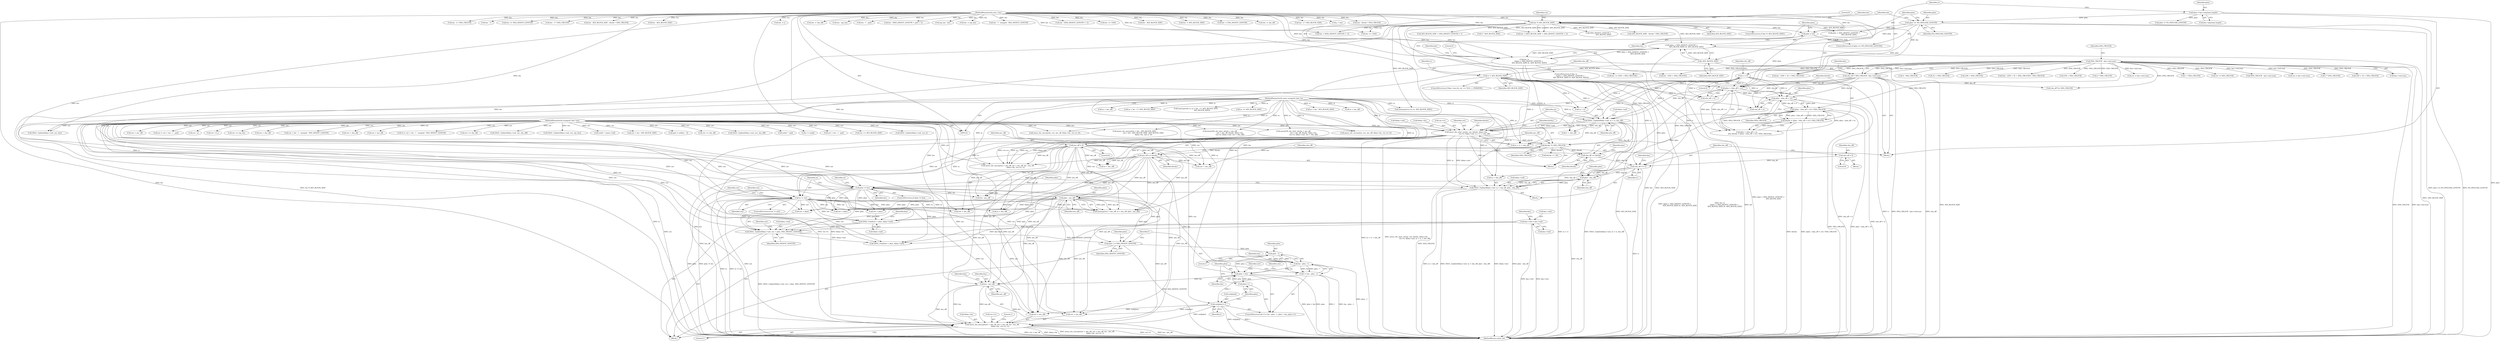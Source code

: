 digraph "0_openssl_68595c0c2886e7942a14f98c17a55a88afb6c292@pointer" {
"1000391" [label="(Call,aesni_cbc_encrypt(out + aes_off, out + aes_off, len - aes_off,\n                              &key->ks, ctx->iv, 1))"];
"1000386" [label="(Call,out[plen] = l)"];
"1000374" [label="(Call,l = len - plen - 1)"];
"1000376" [label="(Call,len - plen - 1)"];
"1000320" [label="(Call,plen != len)"];
"1000316" [label="(Call,plen - sha_off)"];
"1000213" [label="(Call,plen > (sha_off + iv))"];
"1000182" [label="(Call,plen = len)"];
"1000168" [label="(Call,len % AES_BLOCK_SIZE)"];
"1000126" [label="(MethodParameterIn,size_t len)"];
"1000179" [label="(Call,plen == NO_PAYLOAD_LENGTH)"];
"1000135" [label="(Call,plen = key->payload_length)"];
"1000153" [label="(Call,sha_off = SHA_CBLOCK - key->md.num)"];
"1000155" [label="(Call,SHA_CBLOCK - key->md.num)"];
"1000141" [label="(Call,iv = 0)"];
"1000208" [label="(Call,iv = AES_BLOCK_SIZE)"];
"1000195" [label="(Call,-AES_BLOCK_SIZE)"];
"1000221" [label="(Call,plen - (sha_off + iv))"];
"1000305" [label="(Call,sha_off += iv)"];
"1000302" [label="(Call,sha_off = 0)"];
"1000263" [label="(Call,sha_off += blocks)"];
"1000257" [label="(Call,blocks *= SHA_CBLOCK)"];
"1000220" [label="(Call,(plen - (sha_off + iv)) / SHA_CBLOCK)"];
"1000237" [label="(Call,aesni_cbc_sha1_enc(in, out, blocks, &key->ks,\n                               ctx->iv, &key->md, in + iv + sha_off))"];
"1000125" [label="(MethodParameterIn,const unsigned char *in)"];
"1000124" [label="(MethodParameterIn,unsigned char *out)"];
"1000218" [label="(Call,blocks = (plen - (sha_off + iv)) / SHA_CBLOCK)"];
"1000228" [label="(Call,SHA1_Update(&key->md, in + iv, sha_off))"];
"1000187" [label="(Call,len !=\n                 ((plen + SHA_DIGEST_LENGTH +\n                   AES_BLOCK_SIZE) & -AES_BLOCK_SIZE))"];
"1000189" [label="(Call,(plen + SHA_DIGEST_LENGTH +\n                   AES_BLOCK_SIZE) & -AES_BLOCK_SIZE)"];
"1000378" [label="(Call,plen - 1)"];
"1000370" [label="(Call,plen += SHA_DIGEST_LENGTH)"];
"1000353" [label="(Call,SHA1_Update(&key->md, out + plen, SHA_DIGEST_LENGTH))"];
"1000346" [label="(Call,key->md = key->tail)"];
"1000338" [label="(Call,SHA1_Final(out + plen, &key->md))"];
"1000325" [label="(Call,in != out)"];
"1000335" [label="(Call,plen - aes_off)"];
"1000149" [label="(Call,aes_off = 0)"];
"1000260" [label="(Call,aes_off += blocks)"];
"1000308" [label="(Call,SHA1_Update(&key->md, in + sha_off, plen - sha_off))"];
"1000398" [label="(Call,len - aes_off)"];
"1000381" [label="(Call,plen < len)"];
"1000384" [label="(Call,plen++)"];
"1001861" [label="(Call,len - 2 * SHA_CBLOCK)"];
"1001017" [label="(Call,res != SHA_CBLOCK)"];
"1000135" [label="(Call,plen = key->payload_length)"];
"1000219" [label="(Identifier,blocks)"];
"1000263" [label="(Call,sha_off += blocks)"];
"1000150" [label="(Identifier,aes_off)"];
"1000156" [label="(Identifier,SHA_CBLOCK)"];
"1000272" [label="(Call,blocks >> 29)"];
"1000245" [label="(Call,ctx->iv)"];
"1001897" [label="(Call,out + aes_off)"];
"1000371" [label="(Identifier,plen)"];
"1001894" [label="(Call,in + aes_off)"];
"1000707" [label="(Call,len - (256 + 32 + SHA_CBLOCK))"];
"1000392" [label="(Call,out + aes_off)"];
"1000378" [label="(Call,plen - 1)"];
"1000604" [label="(Call,len - 1)"];
"1000393" [label="(Identifier,out)"];
"1000257" [label="(Call,blocks *= SHA_CBLOCK)"];
"1000320" [label="(Call,plen != len)"];
"1000384" [label="(Call,plen++)"];
"1000303" [label="(Identifier,sha_off)"];
"1000213" [label="(Call,plen > (sha_off + iv))"];
"1001520" [label="(Call,len += SHA_DIGEST_LENGTH)"];
"1000498" [label="(Call,len < (AES_BLOCK_SIZE + SHA_DIGEST_LENGTH + 1))"];
"1000179" [label="(Call,plen == NO_PAYLOAD_LENGTH)"];
"1001783" [label="(Call,out = out + len - 1 - pad)"];
"1000830" [label="(Call,SHA_CBLOCK - key->md.num)"];
"1001851" [label="(Call,len - 3 * SHA_CBLOCK)"];
"1000192" [label="(Call,SHA_DIGEST_LENGTH +\n                   AES_BLOCK_SIZE)"];
"1000125" [label="(MethodParameterIn,const unsigned char *in)"];
"1000577" [label="(Call,aesni_cbc_encrypt(in + len - AES_BLOCK_SIZE,\n                                  out + len - AES_BLOCK_SIZE, AES_BLOCK_SIZE,\n                                  &key->ks, tail_iv, 0))"];
"1000229" [label="(Call,&key->md)"];
"1000377" [label="(Identifier,len)"];
"1000143" [label="(Literal,0)"];
"1000717" [label="(Call,len - AES_BLOCK_SIZE - blocks * SHA_CBLOCK)"];
"1000154" [label="(Identifier,sha_off)"];
"1000254" [label="(Call,iv + sha_off)"];
"1000196" [label="(Identifier,AES_BLOCK_SIZE)"];
"1000391" [label="(Call,aesni_cbc_encrypt(out + aes_off, out + aes_off, len - aes_off,\n                              &key->ks, ctx->iv, 1))"];
"1000304" [label="(Literal,0)"];
"1000390" [label="(Identifier,l)"];
"1000398" [label="(Call,len - aes_off)"];
"1000239" [label="(Identifier,out)"];
"1001970" [label="(Literal,1)"];
"1000172" [label="(Literal,0)"];
"1000222" [label="(Identifier,plen)"];
"1000186" [label="(ControlStructure,if (len !=\n                 ((plen + SHA_DIGEST_LENGTH +\n                   AES_BLOCK_SIZE) & -AES_BLOCK_SIZE)))"];
"1001523" [label="(Call,res = key->md.num)"];
"1000327" [label="(Identifier,out)"];
"1000183" [label="(Identifier,plen)"];
"1000212" [label="(Call,plen > (sha_off + iv)\n            && (blocks = (plen - (sha_off + iv)) / SHA_CBLOCK))"];
"1000356" [label="(Identifier,key)"];
"1000380" [label="(Literal,1)"];
"1001853" [label="(Call,3 * SHA_CBLOCK)"];
"1001647" [label="(Call,out - p)"];
"1000228" [label="(Call,SHA1_Update(&key->md, in + iv, sha_off))"];
"1000844" [label="(Call,out += j)"];
"1000306" [label="(Identifier,sha_off)"];
"1001893" [label="(Call,aesni256_cbc_sha1_dec(in + aes_off,\n                                      out + aes_off, blocks, &key->ks,\n                                      ctx->iv, &key->md, out + sha_off))"];
"1000580" [label="(Call,len - AES_BLOCK_SIZE)"];
"1000361" [label="(Identifier,SHA_DIGEST_LENGTH)"];
"1001625" [label="(Call,out += inp_len)"];
"1001912" [label="(Call,out + sha_off)"];
"1000847" [label="(Call,len -= j)"];
"1000374" [label="(Call,l = len - plen - 1)"];
"1000382" [label="(Identifier,plen)"];
"1000820" [label="(Call,len - (256 + SHA_CBLOCK))"];
"1000340" [label="(Identifier,out)"];
"1001635" [label="(Call,out + len - 1 - maxpad - SHA_DIGEST_LENGTH)"];
"1000373" [label="(ControlStructure,for (l = len - plen - 1; plen < len; plen++))"];
"1000261" [label="(Identifier,aes_off)"];
"1001561" [label="(Call,len - inp_len)"];
"1001787" [label="(Call,len - 1 - pad)"];
"1000142" [label="(Identifier,iv)"];
"1000127" [label="(Block,)"];
"1000177" [label="(Block,)"];
"1000376" [label="(Call,len - plen - 1)"];
"1000328" [label="(Call,memcpy(out + aes_off, in + aes_off, plen - aes_off))"];
"1000811" [label="(Call,len >= (256 + SHA_CBLOCK))"];
"1000719" [label="(Call,AES_BLOCK_SIZE - blocks * SHA_CBLOCK)"];
"1000170" [label="(Identifier,AES_BLOCK_SIZE)"];
"1000339" [label="(Call,out + plen)"];
"1000660" [label="(Call,inp_len - len)"];
"1000236" [label="(Identifier,sha_off)"];
"1001637" [label="(Call,len - 1 - maxpad - SHA_DIGEST_LENGTH)"];
"1000418" [label="(Call,len - aes_off)"];
"1000309" [label="(Call,&key->md)"];
"1000167" [label="(ControlStructure,if (len % AES_BLOCK_SIZE))"];
"1000329" [label="(Call,out + aes_off)"];
"1000709" [label="(Call,256 + 32 + SHA_CBLOCK)"];
"1000364" [label="(Identifier,out)"];
"1000318" [label="(Identifier,sha_off)"];
"1000412" [label="(Call,in + aes_off)"];
"1000569" [label="(Call,in + len - 2 * AES_BLOCK_SIZE)"];
"1000149" [label="(Call,aes_off = 0)"];
"1000363" [label="(Call,out + plen)"];
"1000767" [label="(Call,out + sha_off)"];
"1000350" [label="(Call,key->tail)"];
"1000323" [label="(Block,)"];
"1000260" [label="(Call,aes_off += blocks)"];
"1000164" [label="(Identifier,key)"];
"1000184" [label="(Identifier,len)"];
"1000385" [label="(Identifier,plen)"];
"1000381" [label="(Call,plen < len)"];
"1000182" [label="(Call,plen = len)"];
"1000190" [label="(Call,plen + SHA_DIGEST_LENGTH +\n                   AES_BLOCK_SIZE)"];
"1000141" [label="(Call,iv = 0)"];
"1000307" [label="(Identifier,iv)"];
"1000411" [label="(Call,aesni_cbc_encrypt(in + aes_off, out + aes_off, len - aes_off,\n                              &key->ks, ctx->iv, 1))"];
"1000752" [label="(Call,out + aes_off)"];
"1000233" [label="(Call,in + iv)"];
"1001633" [label="(Call,*p = out + len - 1 - maxpad - SHA_DIGEST_LENGTH)"];
"1000346" [label="(Call,key->md = key->tail)"];
"1000399" [label="(Identifier,len)"];
"1000375" [label="(Identifier,l)"];
"1000313" [label="(Call,in + sha_off)"];
"1000151" [label="(Literal,0)"];
"1000126" [label="(MethodParameterIn,size_t len)"];
"1000259" [label="(Identifier,SHA_CBLOCK)"];
"1000221" [label="(Call,plen - (sha_off + iv))"];
"1000332" [label="(Call,in + aes_off)"];
"1000237" [label="(Call,aesni_cbc_sha1_enc(in, out, blocks, &key->ks,\n                               ctx->iv, &key->md, in + iv + sha_off))"];
"1000342" [label="(Call,&key->md)"];
"1000387" [label="(Call,out[plen])"];
"1001845" [label="(Call,sha_off %= SHA_CBLOCK)"];
"1001971" [label="(MethodReturn,static int)"];
"1000400" [label="(Identifier,aes_off)"];
"1001874" [label="(Call,aesni_cbc_encrypt(in, out, aes_off, &key->ks, ctx->iv, 0))"];
"1000240" [label="(Identifier,blocks)"];
"1000354" [label="(Call,&key->md)"];
"1000507" [label="(Call,memcpy(ctx->iv, in, AES_BLOCK_SIZE))"];
"1000157" [label="(Call,key->md.num)"];
"1001920" [label="(Call,out += sha_off)"];
"1000401" [label="(Call,&key->ks)"];
"1000324" [label="(ControlStructure,if (in != out))"];
"1000403" [label="(Identifier,key)"];
"1000370" [label="(Call,plen += SHA_DIGEST_LENGTH)"];
"1000302" [label="(Call,sha_off = 0)"];
"1000311" [label="(Identifier,key)"];
"1000187" [label="(Call,len !=\n                 ((plen + SHA_DIGEST_LENGTH +\n                   AES_BLOCK_SIZE) & -AES_BLOCK_SIZE))"];
"1000215" [label="(Call,sha_off + iv)"];
"1000413" [label="(Identifier,in)"];
"1000609" [label="(Call,len - (SHA_DIGEST_LENGTH + 1))"];
"1000317" [label="(Identifier,plen)"];
"1000825" [label="(Call,0 - SHA_CBLOCK)"];
"1000741" [label="(Call,SHA1_Update(&key->md, out, sha_off))"];
"1000711" [label="(Call,32 + SHA_CBLOCK)"];
"1000800" [label="(Call,SHA1_Update(&key->md, out, inp_len))"];
"1000395" [label="(Call,out + aes_off)"];
"1000169" [label="(Identifier,len)"];
"1000189" [label="(Call,(plen + SHA_DIGEST_LENGTH +\n                   AES_BLOCK_SIZE) & -AES_BLOCK_SIZE)"];
"1000558" [label="(Call,len >= 1024)"];
"1000136" [label="(Identifier,plen)"];
"1000209" [label="(Identifier,iv)"];
"1001923" [label="(Call,len -= sha_off)"];
"1000450" [label="(Call,plen != NO_PAYLOAD_LENGTH)"];
"1000168" [label="(Call,len % AES_BLOCK_SIZE)"];
"1000648" [label="(Call,len - (SHA_DIGEST_LENGTH + pad + 1))"];
"1000358" [label="(Call,out + plen)"];
"1000188" [label="(Identifier,len)"];
"1000181" [label="(Identifier,NO_PAYLOAD_LENGTH)"];
"1000200" [label="(ControlStructure,if (key->aux.tls_ver >= TLS1_1_VERSION))"];
"1000264" [label="(Identifier,sha_off)"];
"1000338" [label="(Call,SHA1_Final(out + plen, &key->md))"];
"1001628" [label="(Call,len -= inp_len)"];
"1000348" [label="(Identifier,key)"];
"1000322" [label="(Identifier,len)"];
"1000729" [label="(Call,aesni_cbc_encrypt(in, out, aes_off, &key->ks, ctx->iv, 0))"];
"1000585" [label="(Call,len - AES_BLOCK_SIZE)"];
"1000330" [label="(Identifier,out)"];
"1000547" [label="(Call,out[i] ^ pmac->c[i])"];
"1000567" [label="(Call,memcpy(tail_iv, in + len - 2 * AES_BLOCK_SIZE,\n                       AES_BLOCK_SIZE))"];
"1000583" [label="(Call,out + len - AES_BLOCK_SIZE)"];
"1000600" [label="(Call,pad = out[len - 1])"];
"1000822" [label="(Call,256 + SHA_CBLOCK)"];
"1000519" [label="(Call,len -= AES_BLOCK_SIZE)"];
"1000807" [label="(Call,len -= SHA_DIGEST_LENGTH)"];
"1000195" [label="(Call,-AES_BLOCK_SIZE)"];
"1000778" [label="(Call,len -= sha_off)"];
"1000775" [label="(Call,out += sha_off)"];
"1000220" [label="(Call,(plen - (sha_off + iv)) / SHA_CBLOCK)"];
"1000153" [label="(Call,sha_off = SHA_CBLOCK - key->md.num)"];
"1000218" [label="(Call,blocks = (plen - (sha_off + iv)) / SHA_CBLOCK)"];
"1000325" [label="(Call,in != out)"];
"1000180" [label="(Identifier,plen)"];
"1000223" [label="(Call,sha_off + iv)"];
"1001886" [label="(Call,SHA1_Update(&key->md, out, sha_off))"];
"1001962" [label="(Call,SHA1_Update(&key->md, out, len))"];
"1000513" [label="(Call,in += AES_BLOCK_SIZE)"];
"1000137" [label="(Call,key->payload_length)"];
"1000578" [label="(Call,in + len - AES_BLOCK_SIZE)"];
"1000524" [label="(Call,len < (SHA_DIGEST_LENGTH + 1))"];
"1000124" [label="(MethodParameterIn,unsigned char *out)"];
"1000388" [label="(Identifier,out)"];
"1000248" [label="(Call,&key->md)"];
"1001807" [label="(Call,out[i] ^ pad)"];
"1000198" [label="(Literal,0)"];
"1000969" [label="(Call,c = out[j])"];
"1000269" [label="(Identifier,key)"];
"1000146" [label="(Identifier,sha_off)"];
"1000326" [label="(Identifier,in)"];
"1000749" [label="(Call,in + aes_off)"];
"1000386" [label="(Call,out[plen] = l)"];
"1000706" [label="(Call,(len - (256 + 32 + SHA_CBLOCK)) / SHA_CBLOCK)"];
"1000175" [label="(Identifier,ctx)"];
"1000265" [label="(Identifier,blocks)"];
"1000155" [label="(Call,SHA_CBLOCK - key->md.num)"];
"1000415" [label="(Call,out + aes_off)"];
"1000813" [label="(Call,256 + SHA_CBLOCK)"];
"1000204" [label="(Identifier,key)"];
"1000500" [label="(Call,AES_BLOCK_SIZE + SHA_DIGEST_LENGTH + 1)"];
"1000214" [label="(Identifier,plen)"];
"1001785" [label="(Call,out + len - 1 - pad)"];
"1001835" [label="(Call,len >= 1024)"];
"1000516" [label="(Call,out += AES_BLOCK_SIZE)"];
"1000383" [label="(Identifier,len)"];
"1000262" [label="(Identifier,blocks)"];
"1000571" [label="(Call,len - 2 * AES_BLOCK_SIZE)"];
"1000210" [label="(Identifier,AES_BLOCK_SIZE)"];
"1001863" [label="(Call,2 * SHA_CBLOCK)"];
"1000962" [label="(Call,j < len)"];
"1000258" [label="(Identifier,blocks)"];
"1000305" [label="(Call,sha_off += iv)"];
"1000748" [label="(Call,aesni256_cbc_sha1_dec(in + aes_off,\n                                      out + aes_off, blocks, &key->ks,\n                                      ctx->iv, &key->md, out + sha_off))"];
"1000372" [label="(Identifier,SHA_DIGEST_LENGTH)"];
"1000178" [label="(ControlStructure,if (plen == NO_PAYLOAD_LENGTH))"];
"1000301" [label="(Block,)"];
"1001869" [label="(Call,len - blocks * SHA_CBLOCK)"];
"1000208" [label="(Call,iv = AES_BLOCK_SIZE)"];
"1000952" [label="(Call,res = key->md.num)"];
"1000241" [label="(Call,&key->ks)"];
"1000238" [label="(Identifier,in)"];
"1001143" [label="(Call,i < SHA_CBLOCK)"];
"1000408" [label="(Literal,1)"];
"1000335" [label="(Call,plen - aes_off)"];
"1000308" [label="(Call,SHA1_Update(&key->md, in + sha_off, plen - sha_off))"];
"1000573" [label="(Call,2 * AES_BLOCK_SIZE)"];
"1000227" [label="(Block,)"];
"1000379" [label="(Identifier,plen)"];
"1000347" [label="(Call,key->md)"];
"1000337" [label="(Identifier,aes_off)"];
"1000316" [label="(Call,plen - sha_off)"];
"1000321" [label="(Identifier,plen)"];
"1000319" [label="(ControlStructure,if (plen != len))"];
"1000252" [label="(Call,in + iv + sha_off)"];
"1000353" [label="(Call,SHA1_Update(&key->md, out + plen, SHA_DIGEST_LENGTH))"];
"1000336" [label="(Identifier,plen)"];
"1000837" [label="(Call,SHA1_Update(&key->md, out, j))"];
"1000226" [label="(Identifier,SHA_CBLOCK)"];
"1000362" [label="(Call,SHA1_Final(out + plen, &key->md))"];
"1000405" [label="(Call,ctx->iv)"];
"1000391" -> "1000323"  [label="AST: "];
"1000391" -> "1000408"  [label="CFG: "];
"1000392" -> "1000391"  [label="AST: "];
"1000395" -> "1000391"  [label="AST: "];
"1000398" -> "1000391"  [label="AST: "];
"1000401" -> "1000391"  [label="AST: "];
"1000405" -> "1000391"  [label="AST: "];
"1000408" -> "1000391"  [label="AST: "];
"1001970" -> "1000391"  [label="CFG: "];
"1000391" -> "1001971"  [label="DDG: ctx->iv"];
"1000391" -> "1001971"  [label="DDG: len - aes_off"];
"1000391" -> "1001971"  [label="DDG: out + aes_off"];
"1000391" -> "1001971"  [label="DDG: &key->ks"];
"1000391" -> "1001971"  [label="DDG: aesni_cbc_encrypt(out + aes_off, out + aes_off, len - aes_off,\n                              &key->ks, ctx->iv, 1)"];
"1000386" -> "1000391"  [label="DDG: out[plen]"];
"1000124" -> "1000391"  [label="DDG: out"];
"1000325" -> "1000391"  [label="DDG: out"];
"1000149" -> "1000391"  [label="DDG: aes_off"];
"1000260" -> "1000391"  [label="DDG: aes_off"];
"1000335" -> "1000391"  [label="DDG: aes_off"];
"1000398" -> "1000391"  [label="DDG: len"];
"1000398" -> "1000391"  [label="DDG: aes_off"];
"1000237" -> "1000391"  [label="DDG: &key->ks"];
"1000237" -> "1000391"  [label="DDG: ctx->iv"];
"1000386" -> "1000373"  [label="AST: "];
"1000386" -> "1000390"  [label="CFG: "];
"1000387" -> "1000386"  [label="AST: "];
"1000390" -> "1000386"  [label="AST: "];
"1000385" -> "1000386"  [label="CFG: "];
"1000386" -> "1001971"  [label="DDG: out[plen]"];
"1000386" -> "1001971"  [label="DDG: l"];
"1000374" -> "1000386"  [label="DDG: l"];
"1000124" -> "1000386"  [label="DDG: out"];
"1000386" -> "1000392"  [label="DDG: out[plen]"];
"1000386" -> "1000395"  [label="DDG: out[plen]"];
"1000374" -> "1000373"  [label="AST: "];
"1000374" -> "1000376"  [label="CFG: "];
"1000375" -> "1000374"  [label="AST: "];
"1000376" -> "1000374"  [label="AST: "];
"1000382" -> "1000374"  [label="CFG: "];
"1000374" -> "1001971"  [label="DDG: len - plen - 1"];
"1000374" -> "1001971"  [label="DDG: l"];
"1000376" -> "1000374"  [label="DDG: len"];
"1000376" -> "1000374"  [label="DDG: plen - 1"];
"1000376" -> "1000378"  [label="CFG: "];
"1000377" -> "1000376"  [label="AST: "];
"1000378" -> "1000376"  [label="AST: "];
"1000376" -> "1001971"  [label="DDG: plen - 1"];
"1000320" -> "1000376"  [label="DDG: len"];
"1000126" -> "1000376"  [label="DDG: len"];
"1000378" -> "1000376"  [label="DDG: plen"];
"1000378" -> "1000376"  [label="DDG: 1"];
"1000376" -> "1000381"  [label="DDG: len"];
"1000320" -> "1000319"  [label="AST: "];
"1000320" -> "1000322"  [label="CFG: "];
"1000321" -> "1000320"  [label="AST: "];
"1000322" -> "1000320"  [label="AST: "];
"1000326" -> "1000320"  [label="CFG: "];
"1000413" -> "1000320"  [label="CFG: "];
"1000320" -> "1001971"  [label="DDG: plen"];
"1000320" -> "1001971"  [label="DDG: plen != len"];
"1000316" -> "1000320"  [label="DDG: plen"];
"1000187" -> "1000320"  [label="DDG: len"];
"1000126" -> "1000320"  [label="DDG: len"];
"1000168" -> "1000320"  [label="DDG: len"];
"1000320" -> "1000335"  [label="DDG: plen"];
"1000320" -> "1000338"  [label="DDG: plen"];
"1000320" -> "1000339"  [label="DDG: plen"];
"1000320" -> "1000353"  [label="DDG: plen"];
"1000320" -> "1000358"  [label="DDG: plen"];
"1000320" -> "1000362"  [label="DDG: plen"];
"1000320" -> "1000363"  [label="DDG: plen"];
"1000320" -> "1000370"  [label="DDG: plen"];
"1000320" -> "1000418"  [label="DDG: len"];
"1000316" -> "1000308"  [label="AST: "];
"1000316" -> "1000318"  [label="CFG: "];
"1000317" -> "1000316"  [label="AST: "];
"1000318" -> "1000316"  [label="AST: "];
"1000308" -> "1000316"  [label="CFG: "];
"1000316" -> "1001971"  [label="DDG: sha_off"];
"1000316" -> "1000308"  [label="DDG: plen"];
"1000316" -> "1000308"  [label="DDG: sha_off"];
"1000213" -> "1000316"  [label="DDG: plen"];
"1000221" -> "1000316"  [label="DDG: plen"];
"1000305" -> "1000316"  [label="DDG: sha_off"];
"1000213" -> "1000212"  [label="AST: "];
"1000213" -> "1000215"  [label="CFG: "];
"1000214" -> "1000213"  [label="AST: "];
"1000215" -> "1000213"  [label="AST: "];
"1000219" -> "1000213"  [label="CFG: "];
"1000212" -> "1000213"  [label="CFG: "];
"1000213" -> "1001971"  [label="DDG: sha_off + iv"];
"1000213" -> "1000212"  [label="DDG: plen"];
"1000213" -> "1000212"  [label="DDG: sha_off + iv"];
"1000182" -> "1000213"  [label="DDG: plen"];
"1000179" -> "1000213"  [label="DDG: plen"];
"1000153" -> "1000213"  [label="DDG: sha_off"];
"1000141" -> "1000213"  [label="DDG: iv"];
"1000208" -> "1000213"  [label="DDG: iv"];
"1000213" -> "1000221"  [label="DDG: plen"];
"1000182" -> "1000178"  [label="AST: "];
"1000182" -> "1000184"  [label="CFG: "];
"1000183" -> "1000182"  [label="AST: "];
"1000184" -> "1000182"  [label="AST: "];
"1000214" -> "1000182"  [label="CFG: "];
"1000168" -> "1000182"  [label="DDG: len"];
"1000126" -> "1000182"  [label="DDG: len"];
"1000168" -> "1000167"  [label="AST: "];
"1000168" -> "1000170"  [label="CFG: "];
"1000169" -> "1000168"  [label="AST: "];
"1000170" -> "1000168"  [label="AST: "];
"1000172" -> "1000168"  [label="CFG: "];
"1000175" -> "1000168"  [label="CFG: "];
"1000168" -> "1001971"  [label="DDG: len % AES_BLOCK_SIZE"];
"1000168" -> "1001971"  [label="DDG: len"];
"1000168" -> "1001971"  [label="DDG: AES_BLOCK_SIZE"];
"1000126" -> "1000168"  [label="DDG: len"];
"1000168" -> "1000187"  [label="DDG: len"];
"1000168" -> "1000189"  [label="DDG: AES_BLOCK_SIZE"];
"1000168" -> "1000190"  [label="DDG: AES_BLOCK_SIZE"];
"1000168" -> "1000192"  [label="DDG: AES_BLOCK_SIZE"];
"1000168" -> "1000195"  [label="DDG: AES_BLOCK_SIZE"];
"1000168" -> "1000498"  [label="DDG: len"];
"1000168" -> "1000498"  [label="DDG: AES_BLOCK_SIZE"];
"1000168" -> "1000500"  [label="DDG: AES_BLOCK_SIZE"];
"1000168" -> "1000507"  [label="DDG: AES_BLOCK_SIZE"];
"1000168" -> "1000524"  [label="DDG: len"];
"1000168" -> "1000573"  [label="DDG: AES_BLOCK_SIZE"];
"1000168" -> "1000719"  [label="DDG: AES_BLOCK_SIZE"];
"1000168" -> "1001835"  [label="DDG: len"];
"1000126" -> "1000122"  [label="AST: "];
"1000126" -> "1001971"  [label="DDG: len"];
"1000126" -> "1000187"  [label="DDG: len"];
"1000126" -> "1000381"  [label="DDG: len"];
"1000126" -> "1000398"  [label="DDG: len"];
"1000126" -> "1000418"  [label="DDG: len"];
"1000126" -> "1000498"  [label="DDG: len"];
"1000126" -> "1000519"  [label="DDG: len"];
"1000126" -> "1000524"  [label="DDG: len"];
"1000126" -> "1000558"  [label="DDG: len"];
"1000126" -> "1000571"  [label="DDG: len"];
"1000126" -> "1000580"  [label="DDG: len"];
"1000126" -> "1000585"  [label="DDG: len"];
"1000126" -> "1000604"  [label="DDG: len"];
"1000126" -> "1000609"  [label="DDG: len"];
"1000126" -> "1000648"  [label="DDG: len"];
"1000126" -> "1000660"  [label="DDG: len"];
"1000126" -> "1000707"  [label="DDG: len"];
"1000126" -> "1000717"  [label="DDG: len"];
"1000126" -> "1000778"  [label="DDG: len"];
"1000126" -> "1000807"  [label="DDG: len"];
"1000126" -> "1000811"  [label="DDG: len"];
"1000126" -> "1000820"  [label="DDG: len"];
"1000126" -> "1000847"  [label="DDG: len"];
"1000126" -> "1000962"  [label="DDG: len"];
"1000126" -> "1001520"  [label="DDG: len"];
"1000126" -> "1001561"  [label="DDG: len"];
"1000126" -> "1001628"  [label="DDG: len"];
"1000126" -> "1001637"  [label="DDG: len"];
"1000126" -> "1001787"  [label="DDG: len"];
"1000126" -> "1001835"  [label="DDG: len"];
"1000126" -> "1001851"  [label="DDG: len"];
"1000126" -> "1001861"  [label="DDG: len"];
"1000126" -> "1001869"  [label="DDG: len"];
"1000126" -> "1001923"  [label="DDG: len"];
"1000126" -> "1001962"  [label="DDG: len"];
"1000179" -> "1000178"  [label="AST: "];
"1000179" -> "1000181"  [label="CFG: "];
"1000180" -> "1000179"  [label="AST: "];
"1000181" -> "1000179"  [label="AST: "];
"1000183" -> "1000179"  [label="CFG: "];
"1000188" -> "1000179"  [label="CFG: "];
"1000179" -> "1001971"  [label="DDG: plen == NO_PAYLOAD_LENGTH"];
"1000179" -> "1001971"  [label="DDG: NO_PAYLOAD_LENGTH"];
"1000135" -> "1000179"  [label="DDG: plen"];
"1000179" -> "1000189"  [label="DDG: plen"];
"1000179" -> "1000190"  [label="DDG: plen"];
"1000135" -> "1000127"  [label="AST: "];
"1000135" -> "1000137"  [label="CFG: "];
"1000136" -> "1000135"  [label="AST: "];
"1000137" -> "1000135"  [label="AST: "];
"1000142" -> "1000135"  [label="CFG: "];
"1000135" -> "1001971"  [label="DDG: plen"];
"1000135" -> "1000450"  [label="DDG: plen"];
"1000153" -> "1000127"  [label="AST: "];
"1000153" -> "1000155"  [label="CFG: "];
"1000154" -> "1000153"  [label="AST: "];
"1000155" -> "1000153"  [label="AST: "];
"1000164" -> "1000153"  [label="CFG: "];
"1000153" -> "1001971"  [label="DDG: SHA_CBLOCK - key->md.num"];
"1000153" -> "1001971"  [label="DDG: sha_off"];
"1000155" -> "1000153"  [label="DDG: SHA_CBLOCK"];
"1000155" -> "1000153"  [label="DDG: key->md.num"];
"1000153" -> "1000215"  [label="DDG: sha_off"];
"1000153" -> "1000221"  [label="DDG: sha_off"];
"1000153" -> "1000223"  [label="DDG: sha_off"];
"1000153" -> "1000228"  [label="DDG: sha_off"];
"1000153" -> "1001845"  [label="DDG: sha_off"];
"1000155" -> "1000157"  [label="CFG: "];
"1000156" -> "1000155"  [label="AST: "];
"1000157" -> "1000155"  [label="AST: "];
"1000155" -> "1001971"  [label="DDG: key->md.num"];
"1000155" -> "1001971"  [label="DDG: SHA_CBLOCK"];
"1000155" -> "1000220"  [label="DDG: SHA_CBLOCK"];
"1000155" -> "1000257"  [label="DDG: SHA_CBLOCK"];
"1000155" -> "1000707"  [label="DDG: SHA_CBLOCK"];
"1000155" -> "1000709"  [label="DDG: SHA_CBLOCK"];
"1000155" -> "1000711"  [label="DDG: SHA_CBLOCK"];
"1000155" -> "1000706"  [label="DDG: SHA_CBLOCK"];
"1000155" -> "1000811"  [label="DDG: SHA_CBLOCK"];
"1000155" -> "1000813"  [label="DDG: SHA_CBLOCK"];
"1000155" -> "1000820"  [label="DDG: SHA_CBLOCK"];
"1000155" -> "1000822"  [label="DDG: SHA_CBLOCK"];
"1000155" -> "1000825"  [label="DDG: SHA_CBLOCK"];
"1000155" -> "1000830"  [label="DDG: key->md.num"];
"1000155" -> "1000952"  [label="DDG: key->md.num"];
"1000155" -> "1001017"  [label="DDG: SHA_CBLOCK"];
"1000155" -> "1001143"  [label="DDG: SHA_CBLOCK"];
"1000155" -> "1001523"  [label="DDG: key->md.num"];
"1000155" -> "1001845"  [label="DDG: SHA_CBLOCK"];
"1000155" -> "1001853"  [label="DDG: SHA_CBLOCK"];
"1000155" -> "1001863"  [label="DDG: SHA_CBLOCK"];
"1000141" -> "1000127"  [label="AST: "];
"1000141" -> "1000143"  [label="CFG: "];
"1000142" -> "1000141"  [label="AST: "];
"1000143" -> "1000141"  [label="AST: "];
"1000146" -> "1000141"  [label="CFG: "];
"1000141" -> "1001971"  [label="DDG: iv"];
"1000141" -> "1000215"  [label="DDG: iv"];
"1000141" -> "1000221"  [label="DDG: iv"];
"1000141" -> "1000223"  [label="DDG: iv"];
"1000141" -> "1000228"  [label="DDG: iv"];
"1000141" -> "1000233"  [label="DDG: iv"];
"1000141" -> "1000237"  [label="DDG: iv"];
"1000141" -> "1000252"  [label="DDG: iv"];
"1000141" -> "1000254"  [label="DDG: iv"];
"1000141" -> "1000305"  [label="DDG: iv"];
"1000208" -> "1000200"  [label="AST: "];
"1000208" -> "1000210"  [label="CFG: "];
"1000209" -> "1000208"  [label="AST: "];
"1000210" -> "1000208"  [label="AST: "];
"1000214" -> "1000208"  [label="CFG: "];
"1000208" -> "1001971"  [label="DDG: AES_BLOCK_SIZE"];
"1000195" -> "1000208"  [label="DDG: AES_BLOCK_SIZE"];
"1000208" -> "1000215"  [label="DDG: iv"];
"1000208" -> "1000221"  [label="DDG: iv"];
"1000208" -> "1000223"  [label="DDG: iv"];
"1000208" -> "1000228"  [label="DDG: iv"];
"1000208" -> "1000233"  [label="DDG: iv"];
"1000208" -> "1000237"  [label="DDG: iv"];
"1000208" -> "1000252"  [label="DDG: iv"];
"1000208" -> "1000254"  [label="DDG: iv"];
"1000208" -> "1000305"  [label="DDG: iv"];
"1000195" -> "1000189"  [label="AST: "];
"1000195" -> "1000196"  [label="CFG: "];
"1000196" -> "1000195"  [label="AST: "];
"1000189" -> "1000195"  [label="CFG: "];
"1000195" -> "1001971"  [label="DDG: AES_BLOCK_SIZE"];
"1000195" -> "1000189"  [label="DDG: AES_BLOCK_SIZE"];
"1000221" -> "1000220"  [label="AST: "];
"1000221" -> "1000223"  [label="CFG: "];
"1000222" -> "1000221"  [label="AST: "];
"1000223" -> "1000221"  [label="AST: "];
"1000226" -> "1000221"  [label="CFG: "];
"1000221" -> "1001971"  [label="DDG: sha_off + iv"];
"1000221" -> "1000220"  [label="DDG: plen"];
"1000221" -> "1000220"  [label="DDG: sha_off + iv"];
"1000305" -> "1000177"  [label="AST: "];
"1000305" -> "1000307"  [label="CFG: "];
"1000306" -> "1000305"  [label="AST: "];
"1000307" -> "1000305"  [label="AST: "];
"1000311" -> "1000305"  [label="CFG: "];
"1000305" -> "1001971"  [label="DDG: iv"];
"1000302" -> "1000305"  [label="DDG: sha_off"];
"1000263" -> "1000305"  [label="DDG: sha_off"];
"1000305" -> "1000308"  [label="DDG: sha_off"];
"1000305" -> "1000313"  [label="DDG: sha_off"];
"1000302" -> "1000301"  [label="AST: "];
"1000302" -> "1000304"  [label="CFG: "];
"1000303" -> "1000302"  [label="AST: "];
"1000304" -> "1000302"  [label="AST: "];
"1000306" -> "1000302"  [label="CFG: "];
"1000263" -> "1000227"  [label="AST: "];
"1000263" -> "1000265"  [label="CFG: "];
"1000264" -> "1000263"  [label="AST: "];
"1000265" -> "1000263"  [label="AST: "];
"1000269" -> "1000263"  [label="CFG: "];
"1000257" -> "1000263"  [label="DDG: blocks"];
"1000228" -> "1000263"  [label="DDG: sha_off"];
"1000257" -> "1000227"  [label="AST: "];
"1000257" -> "1000259"  [label="CFG: "];
"1000258" -> "1000257"  [label="AST: "];
"1000259" -> "1000257"  [label="AST: "];
"1000261" -> "1000257"  [label="CFG: "];
"1000257" -> "1001971"  [label="DDG: SHA_CBLOCK"];
"1000220" -> "1000257"  [label="DDG: SHA_CBLOCK"];
"1000237" -> "1000257"  [label="DDG: blocks"];
"1000257" -> "1000260"  [label="DDG: blocks"];
"1000257" -> "1000272"  [label="DDG: blocks"];
"1000220" -> "1000218"  [label="AST: "];
"1000220" -> "1000226"  [label="CFG: "];
"1000226" -> "1000220"  [label="AST: "];
"1000218" -> "1000220"  [label="CFG: "];
"1000220" -> "1001971"  [label="DDG: plen - (sha_off + iv)"];
"1000220" -> "1001971"  [label="DDG: SHA_CBLOCK"];
"1000220" -> "1000212"  [label="DDG: plen - (sha_off + iv)"];
"1000220" -> "1000212"  [label="DDG: SHA_CBLOCK"];
"1000220" -> "1000218"  [label="DDG: plen - (sha_off + iv)"];
"1000220" -> "1000218"  [label="DDG: SHA_CBLOCK"];
"1000237" -> "1000227"  [label="AST: "];
"1000237" -> "1000252"  [label="CFG: "];
"1000238" -> "1000237"  [label="AST: "];
"1000239" -> "1000237"  [label="AST: "];
"1000240" -> "1000237"  [label="AST: "];
"1000241" -> "1000237"  [label="AST: "];
"1000245" -> "1000237"  [label="AST: "];
"1000248" -> "1000237"  [label="AST: "];
"1000252" -> "1000237"  [label="AST: "];
"1000258" -> "1000237"  [label="CFG: "];
"1000237" -> "1001971"  [label="DDG: aesni_cbc_sha1_enc(in, out, blocks, &key->ks,\n                               ctx->iv, &key->md, in + iv + sha_off)"];
"1000237" -> "1001971"  [label="DDG: in + iv + sha_off"];
"1000125" -> "1000237"  [label="DDG: in"];
"1000124" -> "1000237"  [label="DDG: out"];
"1000218" -> "1000237"  [label="DDG: blocks"];
"1000228" -> "1000237"  [label="DDG: &key->md"];
"1000228" -> "1000237"  [label="DDG: sha_off"];
"1000237" -> "1000308"  [label="DDG: &key->md"];
"1000237" -> "1000308"  [label="DDG: in"];
"1000237" -> "1000313"  [label="DDG: in"];
"1000237" -> "1000325"  [label="DDG: in"];
"1000237" -> "1000325"  [label="DDG: out"];
"1000237" -> "1000411"  [label="DDG: in"];
"1000237" -> "1000411"  [label="DDG: out"];
"1000237" -> "1000411"  [label="DDG: &key->ks"];
"1000237" -> "1000411"  [label="DDG: ctx->iv"];
"1000237" -> "1000412"  [label="DDG: in"];
"1000237" -> "1000415"  [label="DDG: out"];
"1000125" -> "1000122"  [label="AST: "];
"1000125" -> "1001971"  [label="DDG: in"];
"1000125" -> "1000228"  [label="DDG: in"];
"1000125" -> "1000233"  [label="DDG: in"];
"1000125" -> "1000252"  [label="DDG: in"];
"1000125" -> "1000308"  [label="DDG: in"];
"1000125" -> "1000313"  [label="DDG: in"];
"1000125" -> "1000325"  [label="DDG: in"];
"1000125" -> "1000328"  [label="DDG: in"];
"1000125" -> "1000332"  [label="DDG: in"];
"1000125" -> "1000411"  [label="DDG: in"];
"1000125" -> "1000412"  [label="DDG: in"];
"1000125" -> "1000507"  [label="DDG: in"];
"1000125" -> "1000513"  [label="DDG: in"];
"1000125" -> "1000567"  [label="DDG: in"];
"1000125" -> "1000569"  [label="DDG: in"];
"1000125" -> "1000577"  [label="DDG: in"];
"1000125" -> "1000578"  [label="DDG: in"];
"1000125" -> "1000729"  [label="DDG: in"];
"1000125" -> "1000748"  [label="DDG: in"];
"1000125" -> "1000749"  [label="DDG: in"];
"1000125" -> "1001874"  [label="DDG: in"];
"1000125" -> "1001893"  [label="DDG: in"];
"1000125" -> "1001894"  [label="DDG: in"];
"1000124" -> "1000122"  [label="AST: "];
"1000124" -> "1001971"  [label="DDG: out"];
"1000124" -> "1000325"  [label="DDG: out"];
"1000124" -> "1000328"  [label="DDG: out"];
"1000124" -> "1000329"  [label="DDG: out"];
"1000124" -> "1000338"  [label="DDG: out"];
"1000124" -> "1000339"  [label="DDG: out"];
"1000124" -> "1000353"  [label="DDG: out"];
"1000124" -> "1000358"  [label="DDG: out"];
"1000124" -> "1000362"  [label="DDG: out"];
"1000124" -> "1000363"  [label="DDG: out"];
"1000124" -> "1000392"  [label="DDG: out"];
"1000124" -> "1000395"  [label="DDG: out"];
"1000124" -> "1000411"  [label="DDG: out"];
"1000124" -> "1000415"  [label="DDG: out"];
"1000124" -> "1000516"  [label="DDG: out"];
"1000124" -> "1000547"  [label="DDG: out"];
"1000124" -> "1000577"  [label="DDG: out"];
"1000124" -> "1000583"  [label="DDG: out"];
"1000124" -> "1000600"  [label="DDG: out"];
"1000124" -> "1000729"  [label="DDG: out"];
"1000124" -> "1000741"  [label="DDG: out"];
"1000124" -> "1000748"  [label="DDG: out"];
"1000124" -> "1000752"  [label="DDG: out"];
"1000124" -> "1000767"  [label="DDG: out"];
"1000124" -> "1000775"  [label="DDG: out"];
"1000124" -> "1000800"  [label="DDG: out"];
"1000124" -> "1000837"  [label="DDG: out"];
"1000124" -> "1000844"  [label="DDG: out"];
"1000124" -> "1000969"  [label="DDG: out"];
"1000124" -> "1001625"  [label="DDG: out"];
"1000124" -> "1001633"  [label="DDG: out"];
"1000124" -> "1001635"  [label="DDG: out"];
"1000124" -> "1001647"  [label="DDG: out"];
"1000124" -> "1001783"  [label="DDG: out"];
"1000124" -> "1001785"  [label="DDG: out"];
"1000124" -> "1001807"  [label="DDG: out"];
"1000124" -> "1001874"  [label="DDG: out"];
"1000124" -> "1001886"  [label="DDG: out"];
"1000124" -> "1001893"  [label="DDG: out"];
"1000124" -> "1001897"  [label="DDG: out"];
"1000124" -> "1001912"  [label="DDG: out"];
"1000124" -> "1001920"  [label="DDG: out"];
"1000124" -> "1001962"  [label="DDG: out"];
"1000218" -> "1000212"  [label="AST: "];
"1000219" -> "1000218"  [label="AST: "];
"1000212" -> "1000218"  [label="CFG: "];
"1000218" -> "1001971"  [label="DDG: blocks"];
"1000218" -> "1001971"  [label="DDG: (plen - (sha_off + iv)) / SHA_CBLOCK"];
"1000218" -> "1000212"  [label="DDG: blocks"];
"1000228" -> "1000227"  [label="AST: "];
"1000228" -> "1000236"  [label="CFG: "];
"1000229" -> "1000228"  [label="AST: "];
"1000233" -> "1000228"  [label="AST: "];
"1000236" -> "1000228"  [label="AST: "];
"1000238" -> "1000228"  [label="CFG: "];
"1000228" -> "1001971"  [label="DDG: in + iv"];
"1000228" -> "1001971"  [label="DDG: SHA1_Update(&key->md, in + iv, sha_off)"];
"1000228" -> "1000252"  [label="DDG: sha_off"];
"1000228" -> "1000254"  [label="DDG: sha_off"];
"1000187" -> "1000186"  [label="AST: "];
"1000187" -> "1000189"  [label="CFG: "];
"1000188" -> "1000187"  [label="AST: "];
"1000189" -> "1000187"  [label="AST: "];
"1000198" -> "1000187"  [label="CFG: "];
"1000204" -> "1000187"  [label="CFG: "];
"1000187" -> "1001971"  [label="DDG: len"];
"1000187" -> "1001971"  [label="DDG: len !=\n                 ((plen + SHA_DIGEST_LENGTH +\n                   AES_BLOCK_SIZE) & -AES_BLOCK_SIZE)"];
"1000187" -> "1001971"  [label="DDG: (plen + SHA_DIGEST_LENGTH +\n                   AES_BLOCK_SIZE) & -AES_BLOCK_SIZE"];
"1000189" -> "1000187"  [label="DDG: plen + SHA_DIGEST_LENGTH +\n                   AES_BLOCK_SIZE"];
"1000189" -> "1000187"  [label="DDG: -AES_BLOCK_SIZE"];
"1000190" -> "1000189"  [label="AST: "];
"1000189" -> "1001971"  [label="DDG: plen + SHA_DIGEST_LENGTH +\n                   AES_BLOCK_SIZE"];
"1000189" -> "1001971"  [label="DDG: -AES_BLOCK_SIZE"];
"1000378" -> "1000380"  [label="CFG: "];
"1000379" -> "1000378"  [label="AST: "];
"1000380" -> "1000378"  [label="AST: "];
"1000370" -> "1000378"  [label="DDG: plen"];
"1000378" -> "1000381"  [label="DDG: plen"];
"1000370" -> "1000323"  [label="AST: "];
"1000370" -> "1000372"  [label="CFG: "];
"1000371" -> "1000370"  [label="AST: "];
"1000372" -> "1000370"  [label="AST: "];
"1000375" -> "1000370"  [label="CFG: "];
"1000370" -> "1001971"  [label="DDG: SHA_DIGEST_LENGTH"];
"1000353" -> "1000370"  [label="DDG: SHA_DIGEST_LENGTH"];
"1000335" -> "1000370"  [label="DDG: plen"];
"1000353" -> "1000323"  [label="AST: "];
"1000353" -> "1000361"  [label="CFG: "];
"1000354" -> "1000353"  [label="AST: "];
"1000358" -> "1000353"  [label="AST: "];
"1000361" -> "1000353"  [label="AST: "];
"1000364" -> "1000353"  [label="CFG: "];
"1000353" -> "1001971"  [label="DDG: SHA1_Update(&key->md, out + plen, SHA_DIGEST_LENGTH)"];
"1000346" -> "1000353"  [label="DDG: key->md"];
"1000338" -> "1000353"  [label="DDG: &key->md"];
"1000325" -> "1000353"  [label="DDG: out"];
"1000335" -> "1000353"  [label="DDG: plen"];
"1000353" -> "1000362"  [label="DDG: &key->md"];
"1000346" -> "1000323"  [label="AST: "];
"1000346" -> "1000350"  [label="CFG: "];
"1000347" -> "1000346"  [label="AST: "];
"1000350" -> "1000346"  [label="AST: "];
"1000356" -> "1000346"  [label="CFG: "];
"1000346" -> "1001971"  [label="DDG: key->md"];
"1000346" -> "1001971"  [label="DDG: key->tail"];
"1000346" -> "1000362"  [label="DDG: key->md"];
"1000338" -> "1000323"  [label="AST: "];
"1000338" -> "1000342"  [label="CFG: "];
"1000339" -> "1000338"  [label="AST: "];
"1000342" -> "1000338"  [label="AST: "];
"1000348" -> "1000338"  [label="CFG: "];
"1000325" -> "1000338"  [label="DDG: out"];
"1000335" -> "1000338"  [label="DDG: plen"];
"1000308" -> "1000338"  [label="DDG: &key->md"];
"1000325" -> "1000324"  [label="AST: "];
"1000325" -> "1000327"  [label="CFG: "];
"1000326" -> "1000325"  [label="AST: "];
"1000327" -> "1000325"  [label="AST: "];
"1000330" -> "1000325"  [label="CFG: "];
"1000340" -> "1000325"  [label="CFG: "];
"1000325" -> "1001971"  [label="DDG: in"];
"1000325" -> "1001971"  [label="DDG: in != out"];
"1000325" -> "1000328"  [label="DDG: out"];
"1000325" -> "1000328"  [label="DDG: in"];
"1000325" -> "1000329"  [label="DDG: out"];
"1000325" -> "1000332"  [label="DDG: in"];
"1000325" -> "1000339"  [label="DDG: out"];
"1000325" -> "1000358"  [label="DDG: out"];
"1000325" -> "1000362"  [label="DDG: out"];
"1000325" -> "1000363"  [label="DDG: out"];
"1000325" -> "1000392"  [label="DDG: out"];
"1000325" -> "1000395"  [label="DDG: out"];
"1000335" -> "1000328"  [label="AST: "];
"1000335" -> "1000337"  [label="CFG: "];
"1000336" -> "1000335"  [label="AST: "];
"1000337" -> "1000335"  [label="AST: "];
"1000328" -> "1000335"  [label="CFG: "];
"1000335" -> "1000328"  [label="DDG: plen"];
"1000335" -> "1000328"  [label="DDG: aes_off"];
"1000149" -> "1000335"  [label="DDG: aes_off"];
"1000260" -> "1000335"  [label="DDG: aes_off"];
"1000335" -> "1000339"  [label="DDG: plen"];
"1000335" -> "1000358"  [label="DDG: plen"];
"1000335" -> "1000362"  [label="DDG: plen"];
"1000335" -> "1000363"  [label="DDG: plen"];
"1000335" -> "1000392"  [label="DDG: aes_off"];
"1000335" -> "1000395"  [label="DDG: aes_off"];
"1000335" -> "1000398"  [label="DDG: aes_off"];
"1000149" -> "1000127"  [label="AST: "];
"1000149" -> "1000151"  [label="CFG: "];
"1000150" -> "1000149"  [label="AST: "];
"1000151" -> "1000149"  [label="AST: "];
"1000154" -> "1000149"  [label="CFG: "];
"1000149" -> "1001971"  [label="DDG: aes_off"];
"1000149" -> "1000260"  [label="DDG: aes_off"];
"1000149" -> "1000328"  [label="DDG: aes_off"];
"1000149" -> "1000329"  [label="DDG: aes_off"];
"1000149" -> "1000332"  [label="DDG: aes_off"];
"1000149" -> "1000392"  [label="DDG: aes_off"];
"1000149" -> "1000395"  [label="DDG: aes_off"];
"1000149" -> "1000398"  [label="DDG: aes_off"];
"1000149" -> "1000411"  [label="DDG: aes_off"];
"1000149" -> "1000412"  [label="DDG: aes_off"];
"1000149" -> "1000415"  [label="DDG: aes_off"];
"1000149" -> "1000418"  [label="DDG: aes_off"];
"1000260" -> "1000227"  [label="AST: "];
"1000260" -> "1000262"  [label="CFG: "];
"1000261" -> "1000260"  [label="AST: "];
"1000262" -> "1000260"  [label="AST: "];
"1000264" -> "1000260"  [label="CFG: "];
"1000260" -> "1000328"  [label="DDG: aes_off"];
"1000260" -> "1000329"  [label="DDG: aes_off"];
"1000260" -> "1000332"  [label="DDG: aes_off"];
"1000260" -> "1000392"  [label="DDG: aes_off"];
"1000260" -> "1000395"  [label="DDG: aes_off"];
"1000260" -> "1000398"  [label="DDG: aes_off"];
"1000260" -> "1000411"  [label="DDG: aes_off"];
"1000260" -> "1000412"  [label="DDG: aes_off"];
"1000260" -> "1000415"  [label="DDG: aes_off"];
"1000260" -> "1000418"  [label="DDG: aes_off"];
"1000308" -> "1000177"  [label="AST: "];
"1000309" -> "1000308"  [label="AST: "];
"1000313" -> "1000308"  [label="AST: "];
"1000321" -> "1000308"  [label="CFG: "];
"1000308" -> "1001971"  [label="DDG: &key->md"];
"1000308" -> "1001971"  [label="DDG: plen - sha_off"];
"1000308" -> "1001971"  [label="DDG: in + sha_off"];
"1000308" -> "1001971"  [label="DDG: SHA1_Update(&key->md, in + sha_off, plen - sha_off)"];
"1000398" -> "1000400"  [label="CFG: "];
"1000399" -> "1000398"  [label="AST: "];
"1000400" -> "1000398"  [label="AST: "];
"1000403" -> "1000398"  [label="CFG: "];
"1000398" -> "1001971"  [label="DDG: aes_off"];
"1000398" -> "1001971"  [label="DDG: len"];
"1000381" -> "1000398"  [label="DDG: len"];
"1000381" -> "1000373"  [label="AST: "];
"1000381" -> "1000383"  [label="CFG: "];
"1000382" -> "1000381"  [label="AST: "];
"1000383" -> "1000381"  [label="AST: "];
"1000388" -> "1000381"  [label="CFG: "];
"1000393" -> "1000381"  [label="CFG: "];
"1000381" -> "1001971"  [label="DDG: plen"];
"1000381" -> "1001971"  [label="DDG: plen < len"];
"1000384" -> "1000381"  [label="DDG: plen"];
"1000381" -> "1000384"  [label="DDG: plen"];
"1000384" -> "1000373"  [label="AST: "];
"1000384" -> "1000385"  [label="CFG: "];
"1000385" -> "1000384"  [label="AST: "];
"1000382" -> "1000384"  [label="CFG: "];
}
